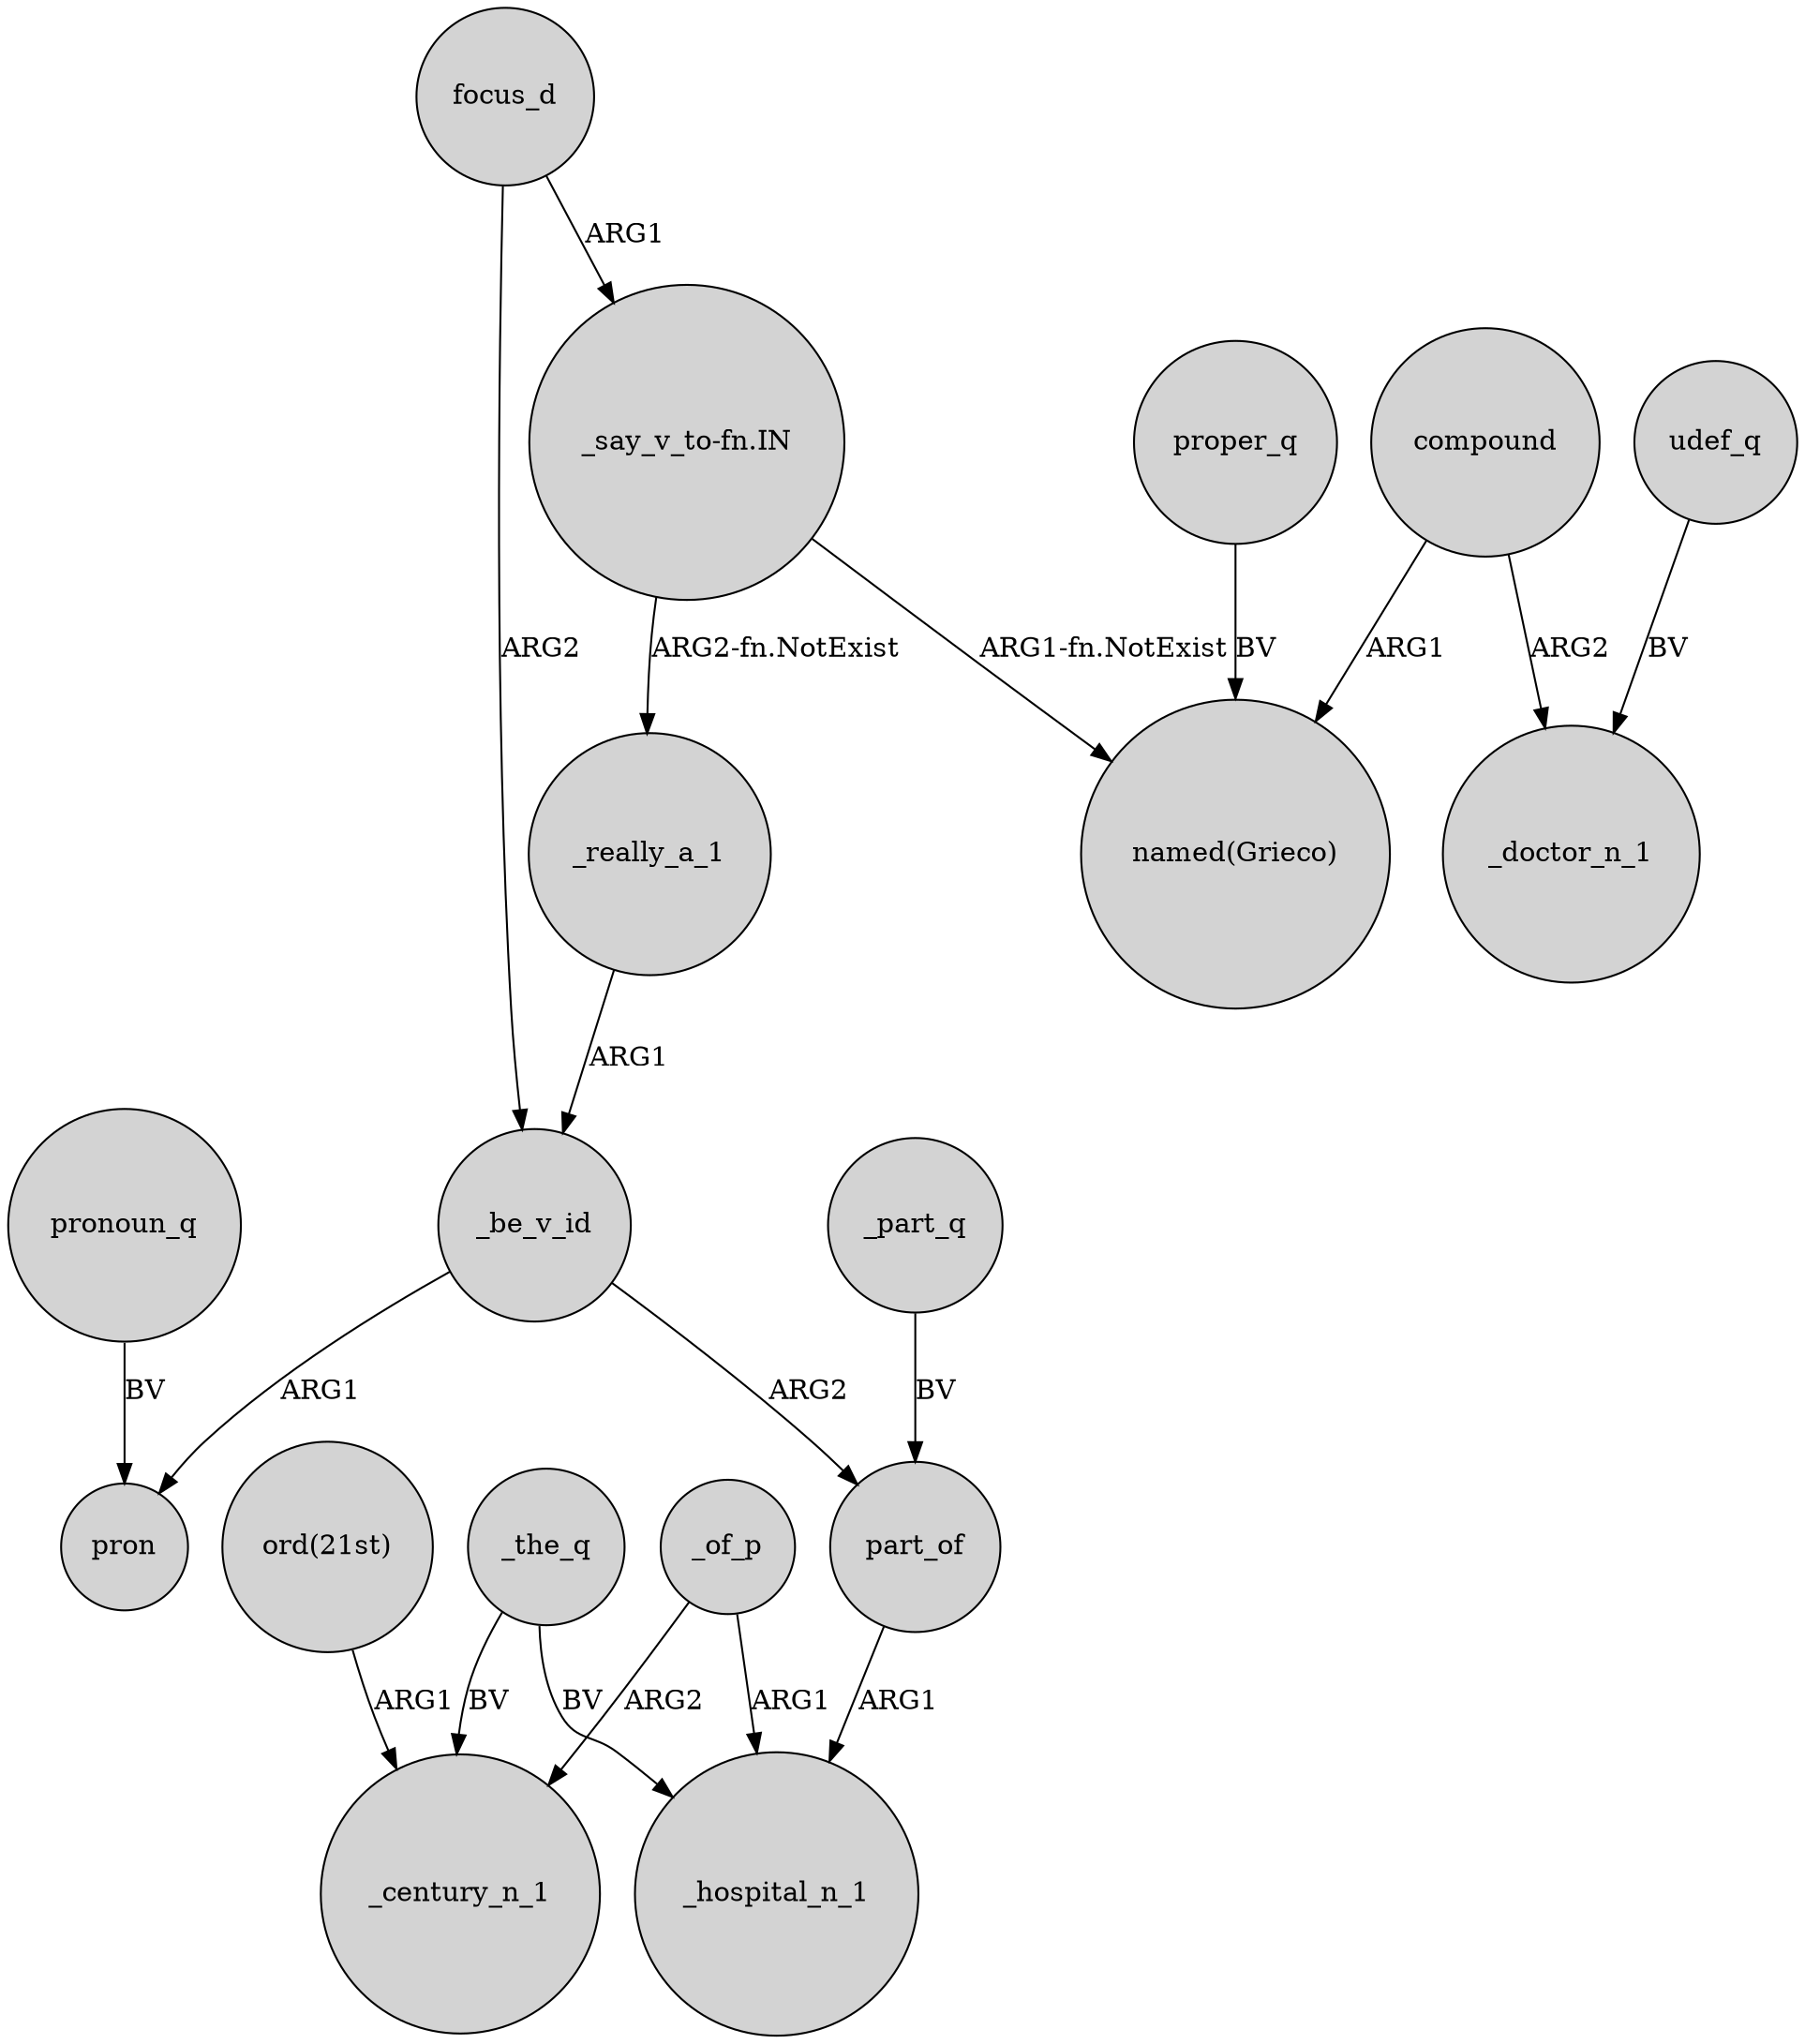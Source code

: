 digraph {
	node [shape=circle style=filled]
	focus_d -> _be_v_id [label=ARG2]
	compound -> _doctor_n_1 [label=ARG2]
	part_of -> _hospital_n_1 [label=ARG1]
	_the_q -> _hospital_n_1 [label=BV]
	_really_a_1 -> _be_v_id [label=ARG1]
	"ord(21st)" -> _century_n_1 [label=ARG1]
	udef_q -> _doctor_n_1 [label=BV]
	_be_v_id -> pron [label=ARG1]
	focus_d -> "_say_v_to-fn.IN" [label=ARG1]
	_part_q -> part_of [label=BV]
	"_say_v_to-fn.IN" -> "named(Grieco)" [label="ARG1-fn.NotExist"]
	_of_p -> _century_n_1 [label=ARG2]
	compound -> "named(Grieco)" [label=ARG1]
	pronoun_q -> pron [label=BV]
	proper_q -> "named(Grieco)" [label=BV]
	_the_q -> _century_n_1 [label=BV]
	_be_v_id -> part_of [label=ARG2]
	_of_p -> _hospital_n_1 [label=ARG1]
	"_say_v_to-fn.IN" -> _really_a_1 [label="ARG2-fn.NotExist"]
}
